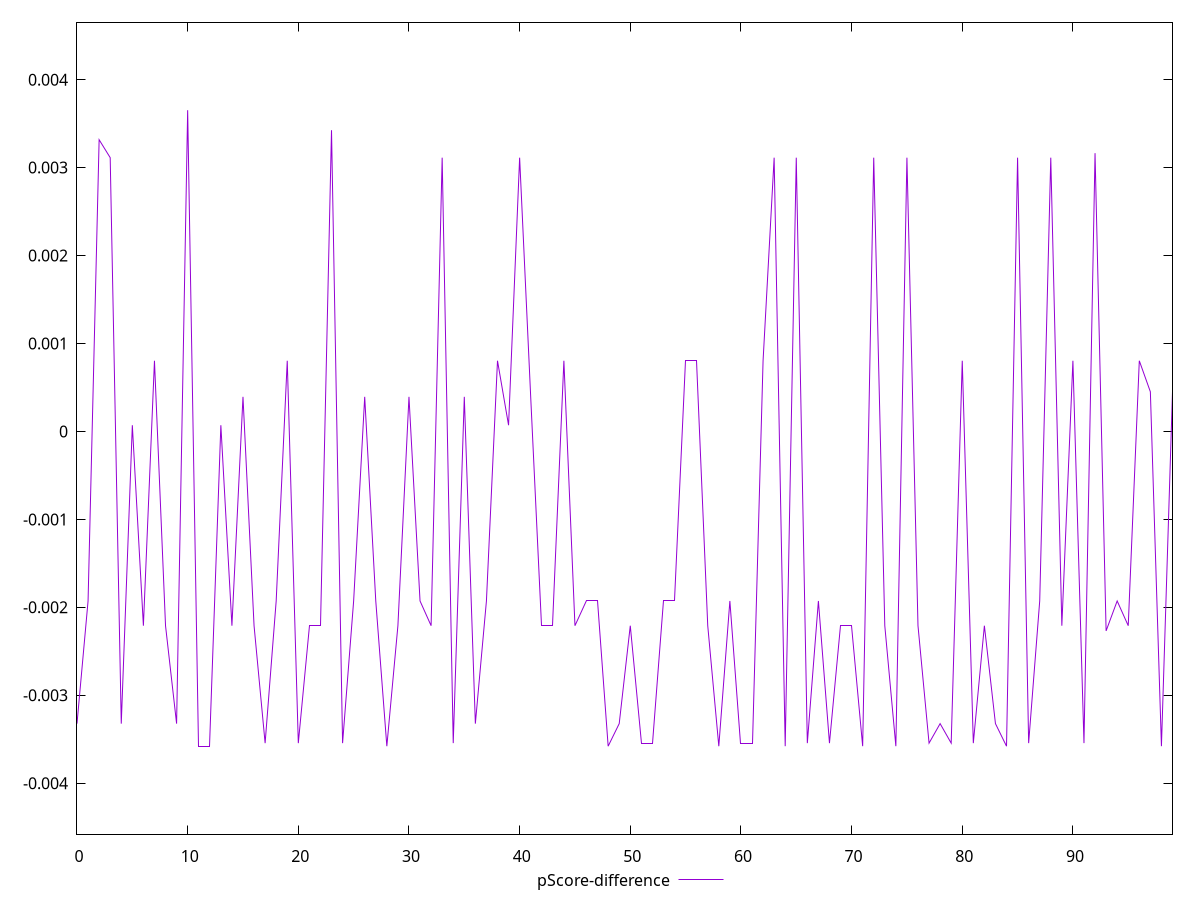 reset

$pScoreDifference <<EOF
0 -0.003322631340705578
1 -0.0019278447382540635
2 0.0033170872863506617
3 0.003113146976724157
4 -0.003322631340705578
5 0.00007084747574189268
6 -0.002209008254524119
7 0.0008038212014693236
8 -0.002209008254524119
9 -0.003322631340705578
10 0.0036524716455696993
11 -0.0035791534417845376
12 -0.0035791534417845376
13 0.00007084747574189268
14 -0.002209008254524119
15 0.00039362945541267583
16 -0.002209008254524119
17 -0.003544449797798166
18 -0.0019278447382540635
19 0.0008038212014693236
20 -0.003544449797798166
21 -0.002209008254524119
22 -0.002209008254524119
23 0.0034250563607062245
24 -0.003544449797798166
25 -0.0019278447382540635
26 0.00039362945541267583
27 -0.0019278447382540635
28 -0.0035791534417845376
29 -0.002209008254524119
30 0.00039362945541267583
31 -0.0019278447382540635
32 -0.002209008254524119
33 0.003113146976724157
34 -0.003544449797798166
35 0.00039362945541267583
36 -0.003322631340705578
37 -0.0019278447382540635
38 0.0008038212014693236
39 0.00007084747574189268
40 0.003113146976724157
41 0.00039362945541267583
42 -0.002209008254524119
43 -0.002209008254524119
44 0.0008038212014693236
45 -0.002209008254524119
46 -0.0019278447382540635
47 -0.0019278447382540635
48 -0.0035791534417845376
49 -0.003322631340705578
50 -0.002209008254524119
51 -0.003544449797798166
52 -0.003544449797798166
53 -0.0019278447382540635
54 -0.0019278447382540635
55 0.0008038212014693236
56 0.0008038212014693236
57 -0.002209008254524119
58 -0.0035791534417845376
59 -0.0019278447382540635
60 -0.003544449797798166
61 -0.003544449797798166
62 0.0008038212014693236
63 0.003113146976724157
64 -0.0035791534417845376
65 0.003113146976724157
66 -0.003544449797798166
67 -0.0019278447382540635
68 -0.003544449797798166
69 -0.002209008254524119
70 -0.002209008254524119
71 -0.0035791534417845376
72 0.003113146976724157
73 -0.002209008254524119
74 -0.0035791534417845376
75 0.003113146976724157
76 -0.002209008254524119
77 -0.003544449797798166
78 -0.003322631340705578
79 -0.003544449797798166
80 0.0008038212014693236
81 -0.003544449797798166
82 -0.002209008254524119
83 -0.003322631340705578
84 -0.0035791534417845376
85 0.003113146976724157
86 -0.003544449797798166
87 -0.0019278447382540635
88 0.003113146976724157
89 -0.002209008254524119
90 0.0008038212014693236
91 -0.003544449797798166
92 0.0031641676942290205
93 -0.0022680730396228976
94 -0.0019278447382540635
95 -0.002209008254524119
96 0.0008038212014693236
97 0.00045086136092644183
98 -0.0035791534417845376
99 0.00045086136092644183
EOF

set key outside below
set xrange [0:99]
set yrange [-0.004579153441784538:0.004652471645569699]
set trange [-0.004579153441784538:0.004652471645569699]
set terminal svg size 640, 500 enhanced background rgb 'white'
set output "report_00017_2021-02-10T15-08-03.406Z/cumulative-layout-shift/samples/pages+cached+noadtech+nomedia/pScore-difference/values.svg"

plot $pScoreDifference title "pScore-difference" with line

reset
